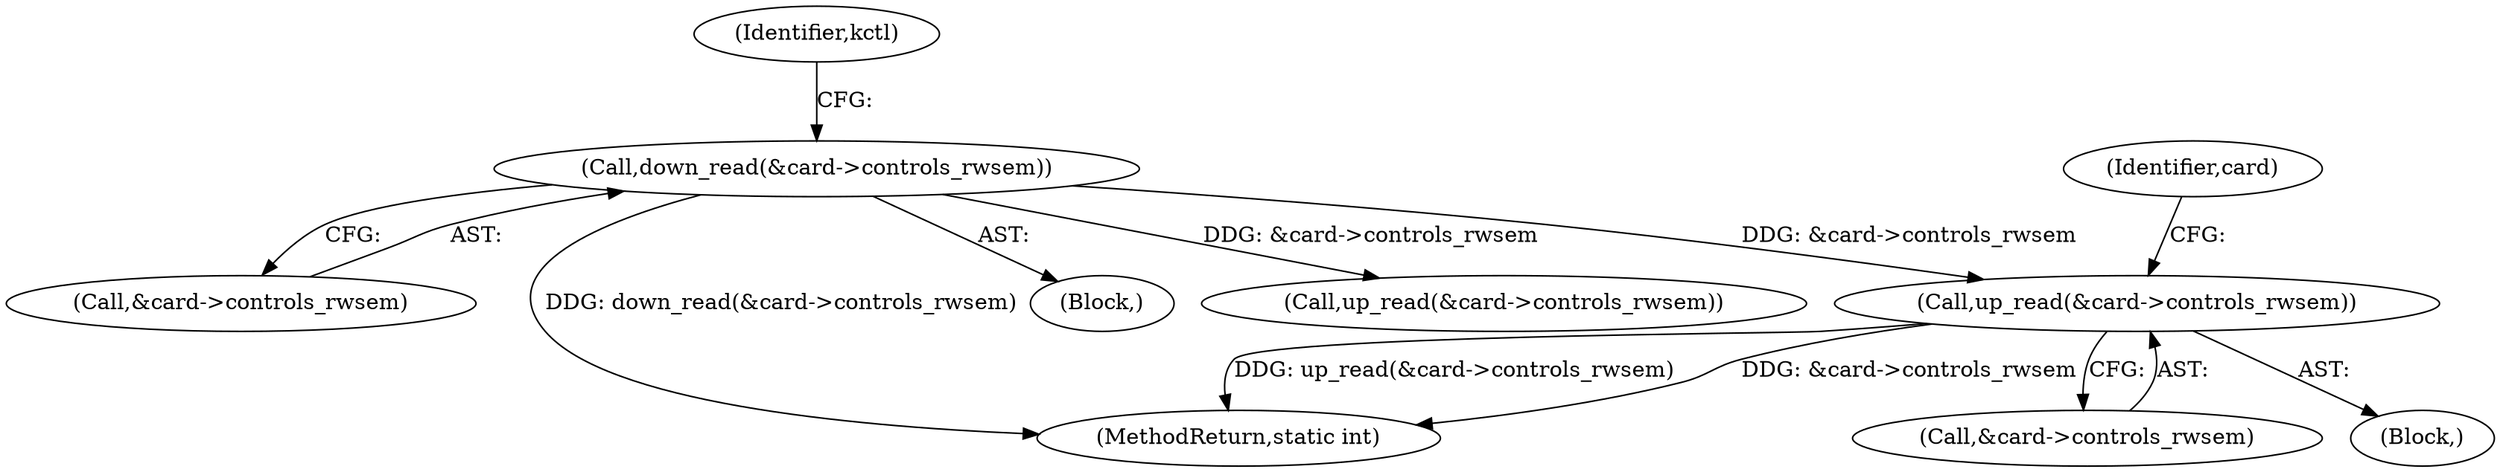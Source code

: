digraph "0_linux_fd9f26e4eca5d08a27d12c0933fceef76ed9663d_0@API" {
"1000198" [label="(Call,up_read(&card->controls_rwsem))"];
"1000109" [label="(Call,down_read(&card->controls_rwsem))"];
"1000110" [label="(Call,&card->controls_rwsem)"];
"1000219" [label="(MethodReturn,static int)"];
"1000204" [label="(Identifier,card)"];
"1000199" [label="(Call,&card->controls_rwsem)"];
"1000109" [label="(Call,down_read(&card->controls_rwsem))"];
"1000104" [label="(Block,)"];
"1000115" [label="(Identifier,kctl)"];
"1000212" [label="(Call,up_read(&card->controls_rwsem))"];
"1000198" [label="(Call,up_read(&card->controls_rwsem))"];
"1000197" [label="(Block,)"];
"1000198" -> "1000197"  [label="AST: "];
"1000198" -> "1000199"  [label="CFG: "];
"1000199" -> "1000198"  [label="AST: "];
"1000204" -> "1000198"  [label="CFG: "];
"1000198" -> "1000219"  [label="DDG: &card->controls_rwsem"];
"1000198" -> "1000219"  [label="DDG: up_read(&card->controls_rwsem)"];
"1000109" -> "1000198"  [label="DDG: &card->controls_rwsem"];
"1000109" -> "1000104"  [label="AST: "];
"1000109" -> "1000110"  [label="CFG: "];
"1000110" -> "1000109"  [label="AST: "];
"1000115" -> "1000109"  [label="CFG: "];
"1000109" -> "1000219"  [label="DDG: down_read(&card->controls_rwsem)"];
"1000109" -> "1000212"  [label="DDG: &card->controls_rwsem"];
}
